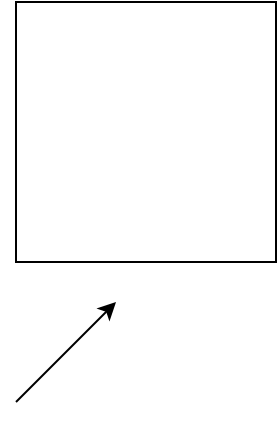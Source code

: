 <mxfile version="12.6.2" type="github">
  <diagram id="G0MqJpi9HQVIHO3GD1oq" name="Page-1">
    <mxGraphModel dx="997" dy="676" grid="1" gridSize="10" guides="1" tooltips="1" connect="1" arrows="1" fold="1" page="1" pageScale="1" pageWidth="827" pageHeight="1169" math="0" shadow="0">
      <root>
        <mxCell id="0"/>
        <mxCell id="1" parent="0"/>
        <mxCell id="ZqlWHP8wBuOTazcMExGQ-1" value="" style="whiteSpace=wrap;html=1;aspect=fixed;" parent="1" vertex="1">
          <mxGeometry x="360" y="260" width="130" height="130" as="geometry"/>
        </mxCell>
        <mxCell id="jig9wS39oVd3ZjfCKsgx-1" value="" style="endArrow=classic;html=1;" edge="1" parent="1">
          <mxGeometry width="50" height="50" relative="1" as="geometry">
            <mxPoint x="360" y="460" as="sourcePoint"/>
            <mxPoint x="410" y="410" as="targetPoint"/>
          </mxGeometry>
        </mxCell>
      </root>
    </mxGraphModel>
  </diagram>
</mxfile>
